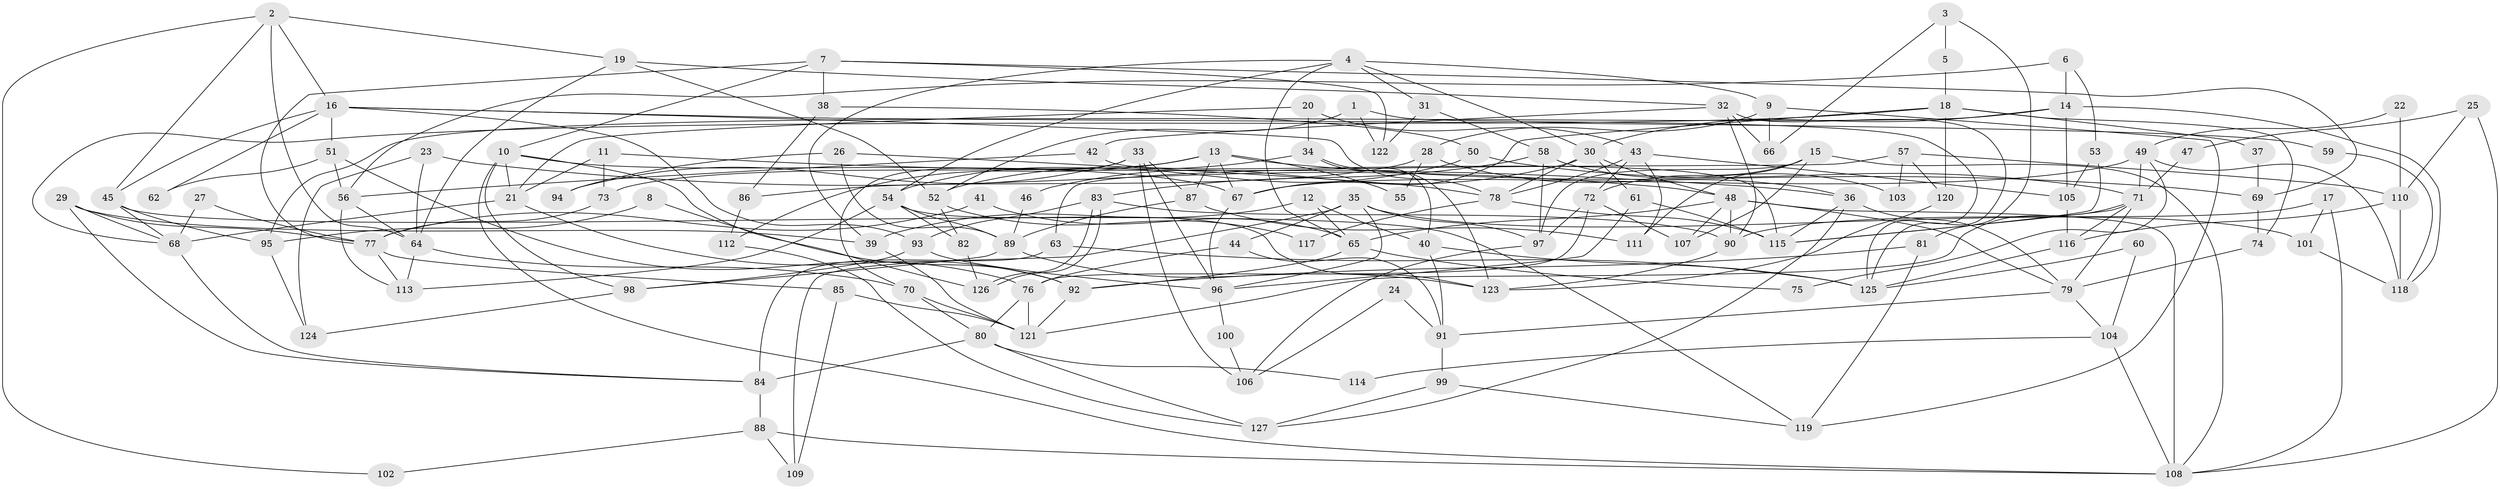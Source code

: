 // Generated by graph-tools (version 1.1) at 2025/51/03/09/25 04:51:06]
// undirected, 127 vertices, 254 edges
graph export_dot {
graph [start="1"]
  node [color=gray90,style=filled];
  1;
  2;
  3;
  4;
  5;
  6;
  7;
  8;
  9;
  10;
  11;
  12;
  13;
  14;
  15;
  16;
  17;
  18;
  19;
  20;
  21;
  22;
  23;
  24;
  25;
  26;
  27;
  28;
  29;
  30;
  31;
  32;
  33;
  34;
  35;
  36;
  37;
  38;
  39;
  40;
  41;
  42;
  43;
  44;
  45;
  46;
  47;
  48;
  49;
  50;
  51;
  52;
  53;
  54;
  55;
  56;
  57;
  58;
  59;
  60;
  61;
  62;
  63;
  64;
  65;
  66;
  67;
  68;
  69;
  70;
  71;
  72;
  73;
  74;
  75;
  76;
  77;
  78;
  79;
  80;
  81;
  82;
  83;
  84;
  85;
  86;
  87;
  88;
  89;
  90;
  91;
  92;
  93;
  94;
  95;
  96;
  97;
  98;
  99;
  100;
  101;
  102;
  103;
  104;
  105;
  106;
  107;
  108;
  109;
  110;
  111;
  112;
  113;
  114;
  115;
  116;
  117;
  118;
  119;
  120;
  121;
  122;
  123;
  124;
  125;
  126;
  127;
  1 -- 52;
  1 -- 122;
  1 -- 125;
  2 -- 19;
  2 -- 45;
  2 -- 16;
  2 -- 64;
  2 -- 102;
  3 -- 81;
  3 -- 66;
  3 -- 5;
  4 -- 30;
  4 -- 39;
  4 -- 9;
  4 -- 31;
  4 -- 54;
  4 -- 65;
  5 -- 18;
  6 -- 14;
  6 -- 56;
  6 -- 53;
  7 -- 69;
  7 -- 10;
  7 -- 38;
  7 -- 77;
  7 -- 122;
  8 -- 95;
  8 -- 92;
  9 -- 119;
  9 -- 28;
  9 -- 66;
  10 -- 21;
  10 -- 108;
  10 -- 67;
  10 -- 98;
  10 -- 126;
  11 -- 36;
  11 -- 73;
  11 -- 21;
  12 -- 40;
  12 -- 65;
  12 -- 39;
  13 -- 87;
  13 -- 67;
  13 -- 55;
  13 -- 69;
  13 -- 73;
  13 -- 112;
  14 -- 105;
  14 -- 30;
  14 -- 95;
  14 -- 118;
  15 -- 72;
  15 -- 107;
  15 -- 97;
  15 -- 108;
  15 -- 111;
  16 -- 45;
  16 -- 51;
  16 -- 59;
  16 -- 62;
  16 -- 78;
  16 -- 93;
  17 -- 101;
  17 -- 90;
  17 -- 108;
  18 -- 67;
  18 -- 68;
  18 -- 37;
  18 -- 74;
  18 -- 120;
  19 -- 32;
  19 -- 64;
  19 -- 52;
  20 -- 34;
  20 -- 21;
  20 -- 43;
  21 -- 92;
  21 -- 68;
  22 -- 110;
  22 -- 49;
  23 -- 48;
  23 -- 64;
  23 -- 124;
  24 -- 106;
  24 -- 91;
  25 -- 110;
  25 -- 108;
  25 -- 47;
  26 -- 78;
  26 -- 89;
  26 -- 94;
  27 -- 68;
  27 -- 77;
  28 -- 86;
  28 -- 36;
  28 -- 55;
  29 -- 84;
  29 -- 68;
  29 -- 39;
  29 -- 77;
  30 -- 78;
  30 -- 48;
  30 -- 46;
  30 -- 61;
  31 -- 58;
  31 -- 122;
  32 -- 125;
  32 -- 42;
  32 -- 66;
  32 -- 90;
  33 -- 70;
  33 -- 87;
  33 -- 94;
  33 -- 96;
  33 -- 106;
  34 -- 123;
  34 -- 54;
  34 -- 40;
  35 -- 96;
  35 -- 97;
  35 -- 44;
  35 -- 101;
  35 -- 109;
  36 -- 115;
  36 -- 79;
  36 -- 127;
  37 -- 69;
  38 -- 50;
  38 -- 86;
  39 -- 121;
  40 -- 125;
  40 -- 91;
  41 -- 77;
  41 -- 65;
  42 -- 115;
  42 -- 56;
  43 -- 78;
  43 -- 72;
  43 -- 105;
  43 -- 111;
  44 -- 76;
  44 -- 91;
  45 -- 68;
  45 -- 95;
  45 -- 119;
  46 -- 89;
  47 -- 71;
  48 -- 79;
  48 -- 108;
  48 -- 65;
  48 -- 90;
  48 -- 107;
  49 -- 71;
  49 -- 67;
  49 -- 75;
  49 -- 118;
  50 -- 52;
  50 -- 71;
  51 -- 56;
  51 -- 62;
  51 -- 76;
  52 -- 82;
  52 -- 117;
  53 -- 115;
  53 -- 105;
  54 -- 89;
  54 -- 82;
  54 -- 113;
  54 -- 123;
  56 -- 64;
  56 -- 113;
  57 -- 110;
  57 -- 120;
  57 -- 63;
  57 -- 103;
  58 -- 83;
  58 -- 97;
  58 -- 103;
  59 -- 118;
  60 -- 104;
  60 -- 125;
  61 -- 96;
  61 -- 115;
  63 -- 125;
  63 -- 84;
  64 -- 113;
  64 -- 70;
  65 -- 75;
  65 -- 92;
  67 -- 96;
  68 -- 84;
  69 -- 74;
  70 -- 121;
  70 -- 80;
  71 -- 121;
  71 -- 79;
  71 -- 115;
  71 -- 116;
  72 -- 76;
  72 -- 97;
  72 -- 107;
  73 -- 77;
  74 -- 79;
  76 -- 121;
  76 -- 80;
  77 -- 85;
  77 -- 113;
  78 -- 115;
  78 -- 117;
  79 -- 91;
  79 -- 104;
  80 -- 84;
  80 -- 114;
  80 -- 127;
  81 -- 119;
  81 -- 92;
  82 -- 126;
  83 -- 90;
  83 -- 126;
  83 -- 126;
  83 -- 93;
  84 -- 88;
  85 -- 109;
  85 -- 121;
  86 -- 112;
  87 -- 89;
  87 -- 111;
  88 -- 108;
  88 -- 102;
  88 -- 109;
  89 -- 123;
  89 -- 98;
  90 -- 123;
  91 -- 99;
  92 -- 121;
  93 -- 96;
  93 -- 98;
  95 -- 124;
  96 -- 100;
  97 -- 106;
  98 -- 124;
  99 -- 127;
  99 -- 119;
  100 -- 106;
  101 -- 118;
  104 -- 108;
  104 -- 114;
  105 -- 116;
  110 -- 118;
  110 -- 116;
  112 -- 127;
  116 -- 125;
  120 -- 123;
}
